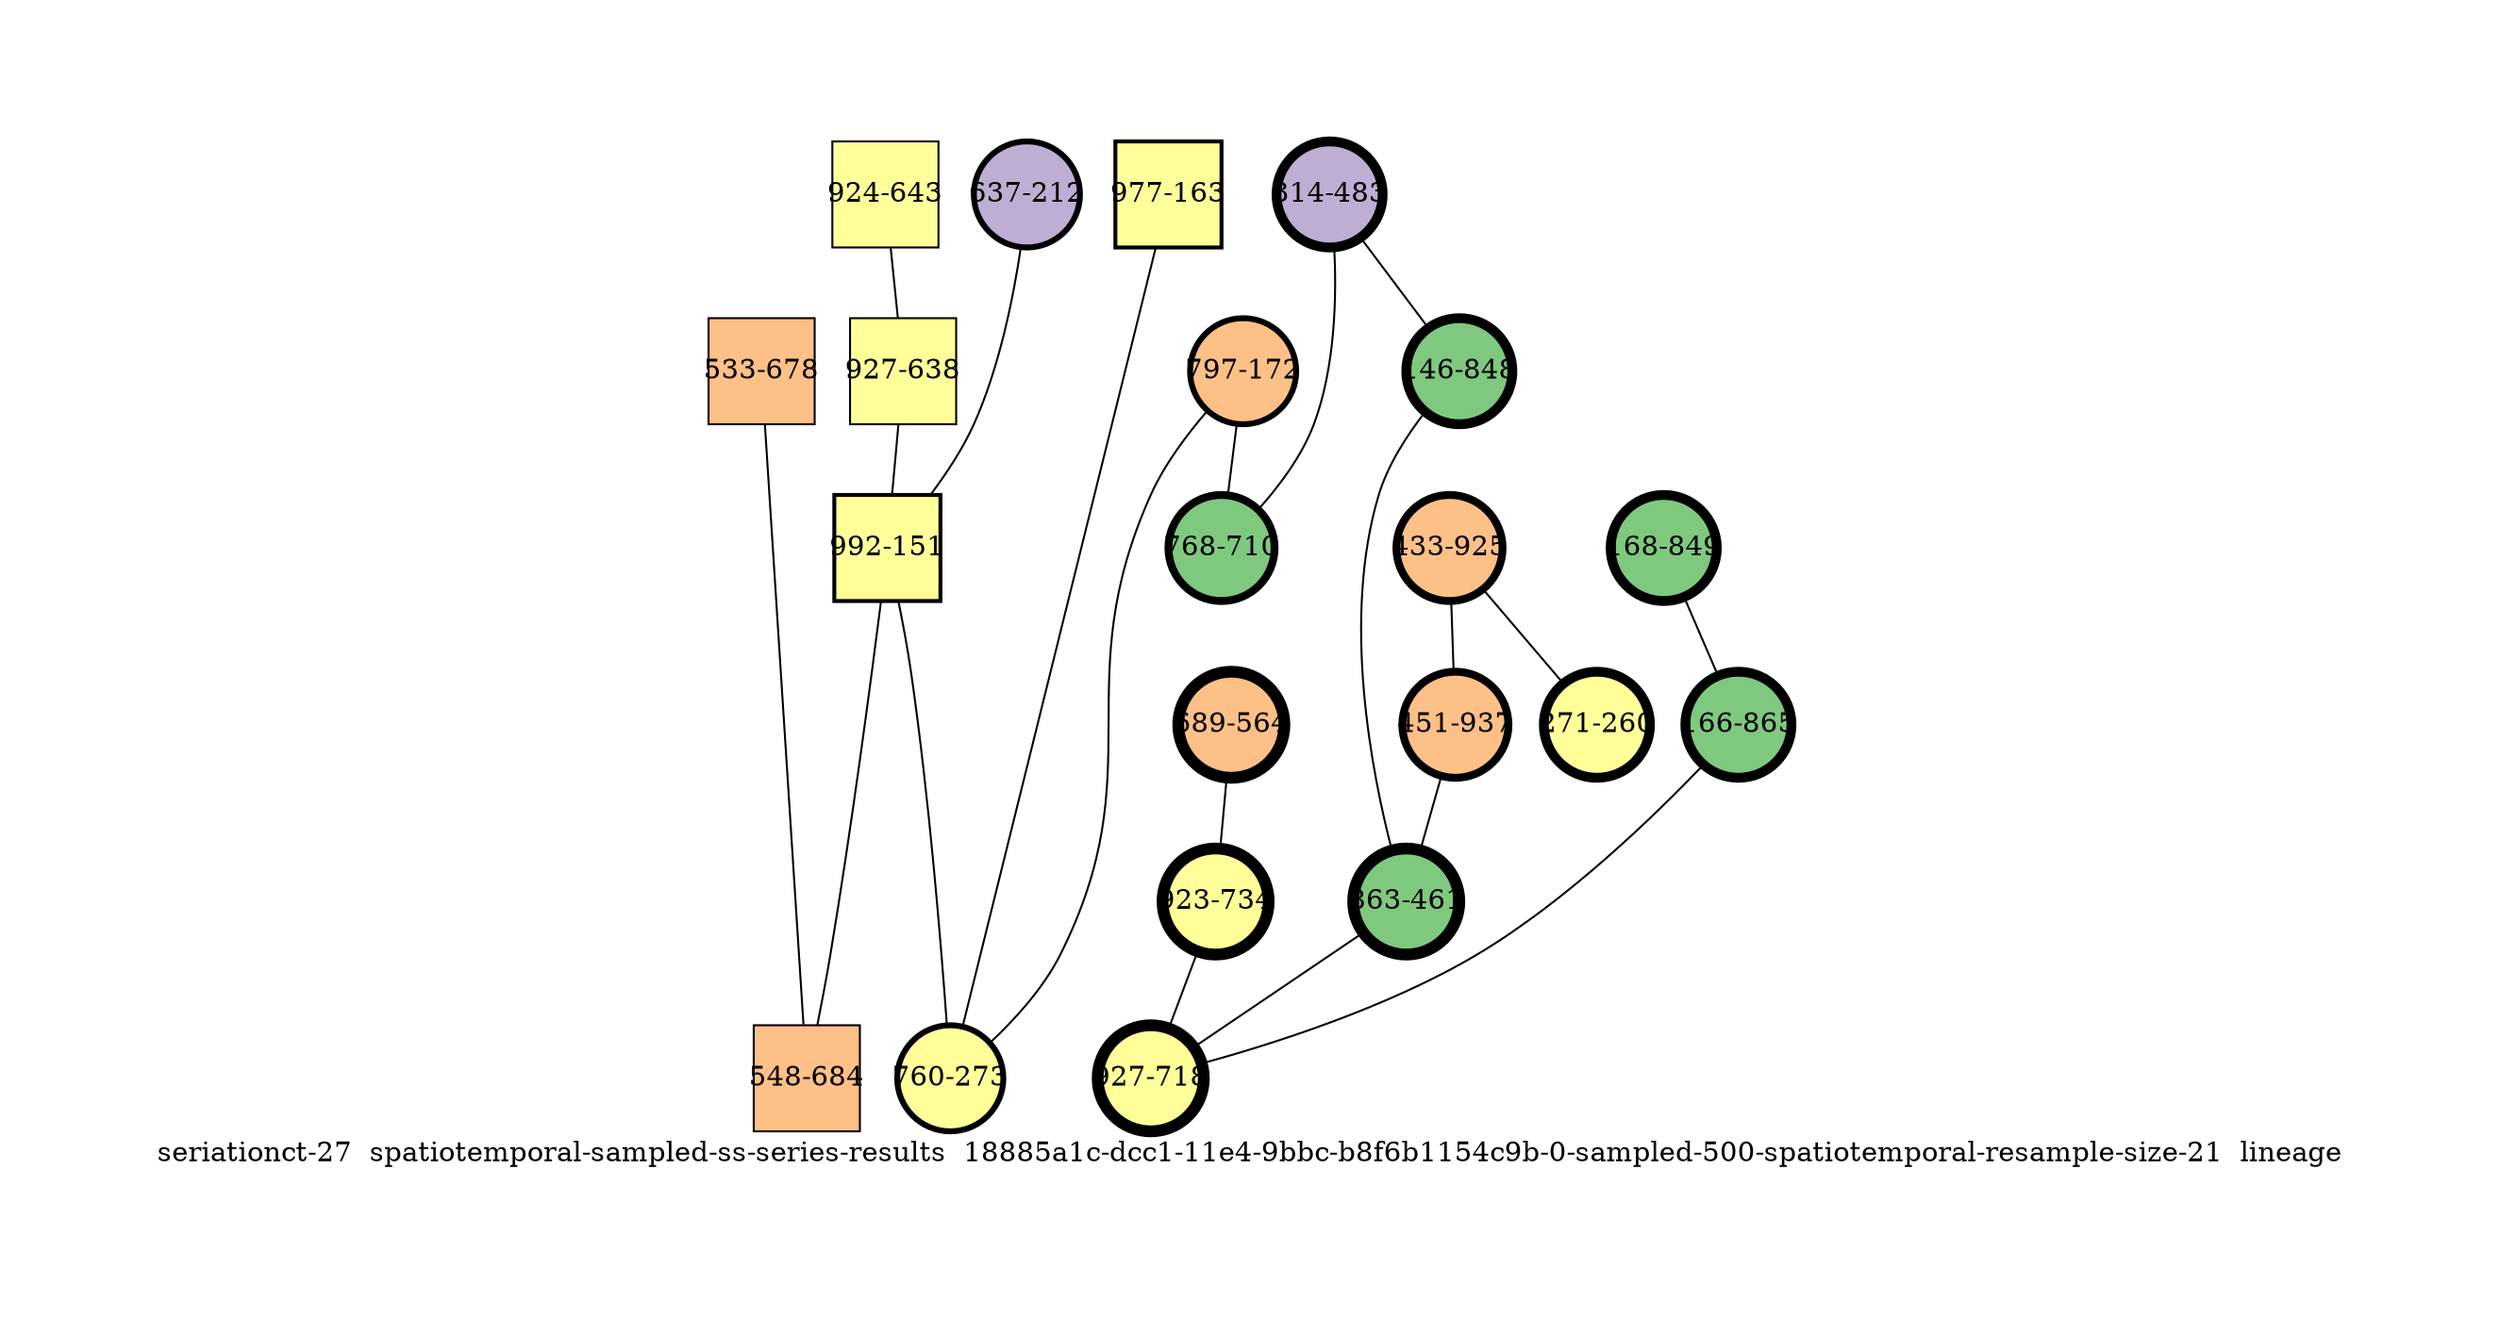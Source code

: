 strict graph "seriationct-27  spatiotemporal-sampled-ss-series-results  18885a1c-dcc1-11e4-9bbc-b8f6b1154c9b-0-sampled-500-spatiotemporal-resample-size-21  lineage" {
labelloc=b;
ratio=auto;
pad="1.0";
label="seriationct-27  spatiotemporal-sampled-ss-series-results  18885a1c-dcc1-11e4-9bbc-b8f6b1154c9b-0-sampled-500-spatiotemporal-resample-size-21  lineage";
node [width="0.75", style=filled, fixedsize=true, height="0.75", shape=circle, label=""];
0 [xCoordinate="212.0", appears_in_slice=3, yCoordinate="637.0", colorscheme=accent6, lineage_id=0, short_label="637-212", label="637-212", shape=circle, cluster_id=1, fillcolor=2, size="500.0", id=0, penwidth="3.0"];
1 [xCoordinate="564.0", appears_in_slice=6, yCoordinate="689.0", colorscheme=accent6, lineage_id=0, short_label="689-564", label="689-564", shape=circle, cluster_id=2, fillcolor=3, size="500.0", id=1, penwidth="6.0"];
2 [xCoordinate="643.0", appears_in_slice=1, yCoordinate="924.0", colorscheme=accent6, lineage_id=1, short_label="924-643", label="924-643", shape=square, cluster_id=3, fillcolor=4, size="500.0", id=2, penwidth="1.0"];
3 [xCoordinate="483.0", appears_in_slice=5, yCoordinate="314.0", colorscheme=accent6, lineage_id=0, short_label="314-483", label="314-483", shape=circle, cluster_id=1, fillcolor=2, size="500.0", id=3, penwidth="5.0"];
4 [xCoordinate="925.0", appears_in_slice=4, yCoordinate="433.0", colorscheme=accent6, lineage_id=0, short_label="433-925", label="433-925", shape=circle, cluster_id=2, fillcolor=3, size="500.0", id=4, penwidth="4.0"];
5 [xCoordinate="849.0", appears_in_slice=5, yCoordinate="168.0", colorscheme=accent6, lineage_id=0, short_label="168-849", label="168-849", shape=circle, cluster_id=0, fillcolor=1, size="500.0", id=6, penwidth="5.0"];
6 [xCoordinate="163.0", appears_in_slice=2, yCoordinate="977.0", colorscheme=accent6, lineage_id=1, short_label="977-163", label="977-163", shape=square, cluster_id=3, fillcolor=4, size="500.0", id=15, penwidth="2.0"];
7 [xCoordinate="937.0", appears_in_slice=4, yCoordinate="451.0", colorscheme=accent6, lineage_id=0, short_label="451-937", label="451-937", shape=circle, cluster_id=2, fillcolor=3, size="500.0", id=7, penwidth="4.0"];
8 [xCoordinate="865.0", appears_in_slice=5, yCoordinate="166.0", colorscheme=accent6, lineage_id=0, short_label="166-865", label="166-865", shape=circle, cluster_id=0, fillcolor=1, size="500.0", id=8, penwidth="5.0"];
9 [xCoordinate="638.0", appears_in_slice=1, yCoordinate="927.0", colorscheme=accent6, lineage_id=1, short_label="927-638", label="927-638", shape=square, cluster_id=3, fillcolor=4, size="500.0", id=9, penwidth="1.0"];
10 [xCoordinate="151.0", appears_in_slice=2, yCoordinate="992.0", colorscheme=accent6, lineage_id=1, short_label="992-151", label="992-151", shape=square, cluster_id=3, fillcolor=4, size="500.0", id=14, penwidth="2.0"];
11 [xCoordinate="848.0", appears_in_slice=5, yCoordinate="146.0", colorscheme=accent6, lineage_id=0, short_label="146-848", label="146-848", shape=circle, cluster_id=0, fillcolor=1, size="500.0", id=10, penwidth="5.0"];
12 [xCoordinate="260.0", appears_in_slice=5, yCoordinate="271.0", colorscheme=accent6, lineage_id=0, short_label="271-260", label="271-260", shape=circle, cluster_id=3, fillcolor=4, size="500.0", id=12, penwidth="5.0"];
13 [xCoordinate="461.0", appears_in_slice=6, yCoordinate="863.0", colorscheme=accent6, lineage_id=0, short_label="863-461", label="863-461", shape=circle, cluster_id=0, fillcolor=1, size="500.0", id=19, penwidth="6.0"];
14 [xCoordinate="678.0", appears_in_slice=1, yCoordinate="533.0", colorscheme=accent6, lineage_id=1, short_label="533-678", label="533-678", shape=square, cluster_id=2, fillcolor=3, size="500.0", id=13, penwidth="1.0"];
15 [xCoordinate="172.0", appears_in_slice=3, yCoordinate="797.0", colorscheme=accent6, lineage_id=0, short_label="797-172", label="797-172", shape=circle, cluster_id=2, fillcolor=3, size="500.0", id=5, penwidth="3.0"];
16 [xCoordinate="684.0", appears_in_slice=1, yCoordinate="548.0", colorscheme=accent6, lineage_id=1, short_label="548-684", label="548-684", shape=square, cluster_id=2, fillcolor=3, size="500.0", id=11, penwidth="1.0"];
17 [xCoordinate="273.0", appears_in_slice=3, yCoordinate="760.0", colorscheme=accent6, lineage_id=0, short_label="760-273", label="760-273", shape=circle, cluster_id=3, fillcolor=4, size="500.0", id=16, penwidth="3.0"];
18 [xCoordinate="734.0", appears_in_slice=6, yCoordinate="923.0", colorscheme=accent6, lineage_id=0, short_label="923-734", label="923-734", shape=circle, cluster_id=3, fillcolor=4, size="500.0", id=17, penwidth="6.0"];
19 [xCoordinate="718.0", appears_in_slice=6, yCoordinate="927.0", colorscheme=accent6, lineage_id=0, short_label="927-718", label="927-718", shape=circle, cluster_id=3, fillcolor=4, size="500.0", id=18, penwidth="6.0"];
20 [xCoordinate="710.0", appears_in_slice=4, yCoordinate="768.0", colorscheme=accent6, lineage_id=0, short_label="768-710", label="768-710", shape=circle, cluster_id=0, fillcolor=1, size="500.0", id=20, penwidth="4.0"];
0 -- 10  [inverseweight="1.86181327929", weight="0.537110789316"];
1 -- 18  [inverseweight="2.29179439002", weight="0.436339317504"];
2 -- 9  [inverseweight="10.9422027383", weight="0.0913892772704"];
3 -- 11  [inverseweight="29.260286799", weight="0.0341760149813"];
3 -- 20  [inverseweight="1.75716805153", weight="0.569097531184"];
4 -- 12  [inverseweight="12.0701137396", weight="0.0828492607088"];
4 -- 7  [inverseweight="13.3061573853", weight="0.0751531769122"];
5 -- 8  [inverseweight="14.4821111591", weight="0.0690507060065"];
6 -- 17  [inverseweight="1.66675926698", weight="0.599966665741"];
7 -- 13  [inverseweight="2.11822575799", weight="0.472093211135"];
8 -- 19  [inverseweight="1.71291146185", weight="0.583801336072"];
9 -- 10  [inverseweight="1.36382122466", weight="0.733233932657"];
10 -- 16  [inverseweight="3.00725019825", weight="0.332529697922"];
10 -- 17  [inverseweight="1.74923575093", weight="0.571678231176"];
11 -- 13  [inverseweight="1.78196790876", weight="0.561177333826"];
13 -- 19  [inverseweight="1.69059835116", weight="0.591506551105"];
14 -- 16  [inverseweight="18.1369062528", weight="0.0551361950084"];
15 -- 17  [inverseweight="19.090088708", weight="0.0523832034148"];
15 -- 20  [inverseweight="1.79196506614", weight="0.558046593037"];
18 -- 19  [inverseweight="2.22921254402", weight="0.448588898659"];
}
